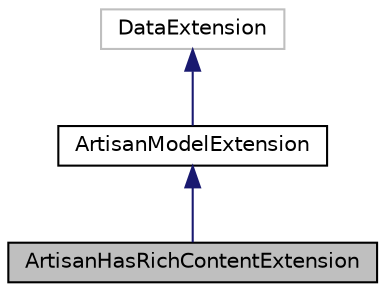 digraph "ArtisanHasRichContentExtension"
{
  edge [fontname="Helvetica",fontsize="10",labelfontname="Helvetica",labelfontsize="10"];
  node [fontname="Helvetica",fontsize="10",shape=record];
  Node1 [label="ArtisanHasRichContentExtension",height=0.2,width=0.4,color="black", fillcolor="grey75", style="filled", fontcolor="black"];
  Node2 -> Node1 [dir="back",color="midnightblue",fontsize="10",style="solid",fontname="Helvetica"];
  Node2 [label="ArtisanModelExtension",height=0.2,width=0.4,color="black", fillcolor="white", style="filled",URL="$class_artisan_model_extension.html"];
  Node3 -> Node2 [dir="back",color="midnightblue",fontsize="10",style="solid",fontname="Helvetica"];
  Node3 [label="DataExtension",height=0.2,width=0.4,color="grey75", fillcolor="white", style="filled"];
}
